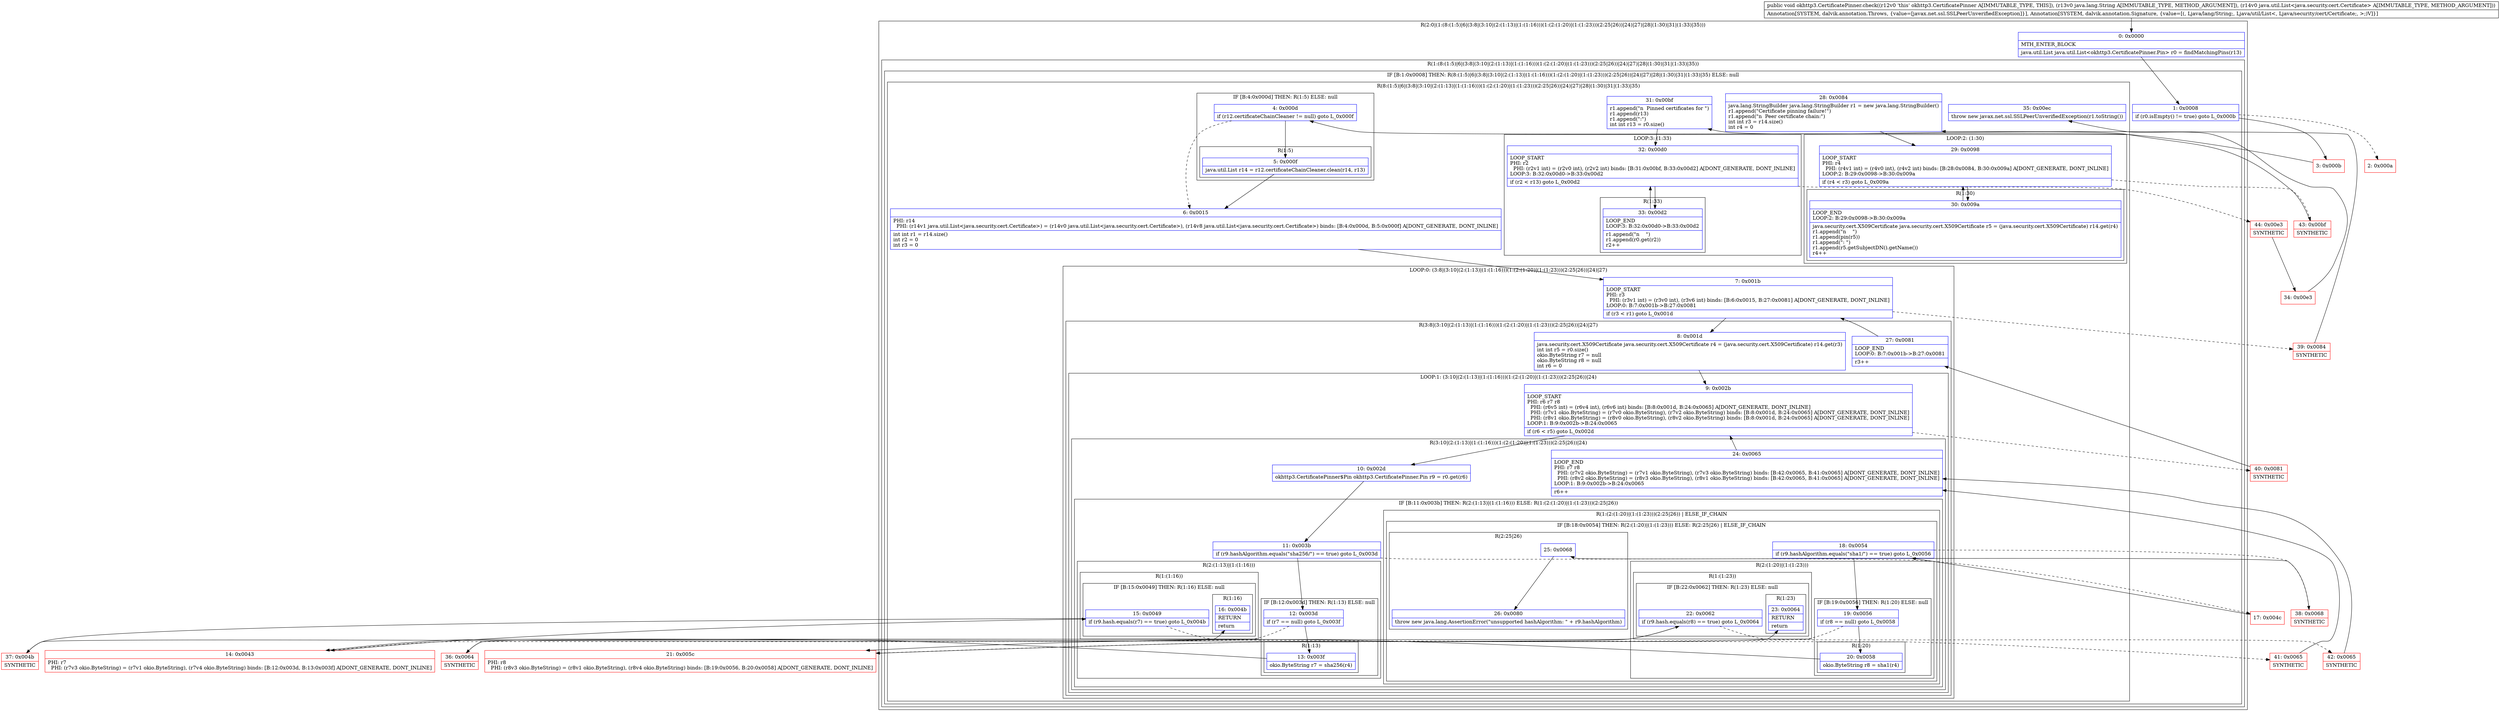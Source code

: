 digraph "CFG forokhttp3.CertificatePinner.check(Ljava\/lang\/String;Ljava\/util\/List;)V" {
subgraph cluster_Region_929257154 {
label = "R(2:0|(1:(8:(1:5)|6|(3:8|(3:10|(2:(1:13)|(1:(1:16)))(1:(2:(1:20)|(1:(1:23)))(2:25|26))|24)|27)|28|(1:30)|31|(1:33)|35)))";
node [shape=record,color=blue];
Node_0 [shape=record,label="{0\:\ 0x0000|MTH_ENTER_BLOCK\l|java.util.List java.util.List\<okhttp3.CertificatePinner.Pin\> r0 = findMatchingPins(r13)\l}"];
subgraph cluster_Region_897153148 {
label = "R(1:(8:(1:5)|6|(3:8|(3:10|(2:(1:13)|(1:(1:16)))(1:(2:(1:20)|(1:(1:23)))(2:25|26))|24)|27)|28|(1:30)|31|(1:33)|35))";
node [shape=record,color=blue];
subgraph cluster_IfRegion_978172753 {
label = "IF [B:1:0x0008] THEN: R(8:(1:5)|6|(3:8|(3:10|(2:(1:13)|(1:(1:16)))(1:(2:(1:20)|(1:(1:23)))(2:25|26))|24)|27)|28|(1:30)|31|(1:33)|35) ELSE: null";
node [shape=record,color=blue];
Node_1 [shape=record,label="{1\:\ 0x0008|if (r0.isEmpty() != true) goto L_0x000b\l}"];
subgraph cluster_Region_1020809610 {
label = "R(8:(1:5)|6|(3:8|(3:10|(2:(1:13)|(1:(1:16)))(1:(2:(1:20)|(1:(1:23)))(2:25|26))|24)|27)|28|(1:30)|31|(1:33)|35)";
node [shape=record,color=blue];
subgraph cluster_IfRegion_1972991438 {
label = "IF [B:4:0x000d] THEN: R(1:5) ELSE: null";
node [shape=record,color=blue];
Node_4 [shape=record,label="{4\:\ 0x000d|if (r12.certificateChainCleaner != null) goto L_0x000f\l}"];
subgraph cluster_Region_465603526 {
label = "R(1:5)";
node [shape=record,color=blue];
Node_5 [shape=record,label="{5\:\ 0x000f|java.util.List r14 = r12.certificateChainCleaner.clean(r14, r13)\l}"];
}
}
Node_6 [shape=record,label="{6\:\ 0x0015|PHI: r14 \l  PHI: (r14v1 java.util.List\<java.security.cert.Certificate\>) = (r14v0 java.util.List\<java.security.cert.Certificate\>), (r14v8 java.util.List\<java.security.cert.Certificate\>) binds: [B:4:0x000d, B:5:0x000f] A[DONT_GENERATE, DONT_INLINE]\l|int int r1 = r14.size()\lint r2 = 0\lint r3 = 0\l}"];
subgraph cluster_LoopRegion_1210025561 {
label = "LOOP:0: (3:8|(3:10|(2:(1:13)|(1:(1:16)))(1:(2:(1:20)|(1:(1:23)))(2:25|26))|24)|27)";
node [shape=record,color=blue];
Node_7 [shape=record,label="{7\:\ 0x001b|LOOP_START\lPHI: r3 \l  PHI: (r3v1 int) = (r3v0 int), (r3v6 int) binds: [B:6:0x0015, B:27:0x0081] A[DONT_GENERATE, DONT_INLINE]\lLOOP:0: B:7:0x001b\-\>B:27:0x0081\l|if (r3 \< r1) goto L_0x001d\l}"];
subgraph cluster_Region_1154284820 {
label = "R(3:8|(3:10|(2:(1:13)|(1:(1:16)))(1:(2:(1:20)|(1:(1:23)))(2:25|26))|24)|27)";
node [shape=record,color=blue];
Node_8 [shape=record,label="{8\:\ 0x001d|java.security.cert.X509Certificate java.security.cert.X509Certificate r4 = (java.security.cert.X509Certificate) r14.get(r3)\lint int r5 = r0.size()\lokio.ByteString r7 = null\lokio.ByteString r8 = null\lint r6 = 0\l}"];
subgraph cluster_LoopRegion_365462173 {
label = "LOOP:1: (3:10|(2:(1:13)|(1:(1:16)))(1:(2:(1:20)|(1:(1:23)))(2:25|26))|24)";
node [shape=record,color=blue];
Node_9 [shape=record,label="{9\:\ 0x002b|LOOP_START\lPHI: r6 r7 r8 \l  PHI: (r6v5 int) = (r6v4 int), (r6v6 int) binds: [B:8:0x001d, B:24:0x0065] A[DONT_GENERATE, DONT_INLINE]\l  PHI: (r7v1 okio.ByteString) = (r7v0 okio.ByteString), (r7v2 okio.ByteString) binds: [B:8:0x001d, B:24:0x0065] A[DONT_GENERATE, DONT_INLINE]\l  PHI: (r8v1 okio.ByteString) = (r8v0 okio.ByteString), (r8v2 okio.ByteString) binds: [B:8:0x001d, B:24:0x0065] A[DONT_GENERATE, DONT_INLINE]\lLOOP:1: B:9:0x002b\-\>B:24:0x0065\l|if (r6 \< r5) goto L_0x002d\l}"];
subgraph cluster_Region_295747642 {
label = "R(3:10|(2:(1:13)|(1:(1:16)))(1:(2:(1:20)|(1:(1:23)))(2:25|26))|24)";
node [shape=record,color=blue];
Node_10 [shape=record,label="{10\:\ 0x002d|okhttp3.CertificatePinner$Pin okhttp3.CertificatePinner.Pin r9 = r0.get(r6)\l}"];
subgraph cluster_IfRegion_1641235342 {
label = "IF [B:11:0x003b] THEN: R(2:(1:13)|(1:(1:16))) ELSE: R(1:(2:(1:20)|(1:(1:23)))(2:25|26))";
node [shape=record,color=blue];
Node_11 [shape=record,label="{11\:\ 0x003b|if (r9.hashAlgorithm.equals(\"sha256\/\") == true) goto L_0x003d\l}"];
subgraph cluster_Region_1130827078 {
label = "R(2:(1:13)|(1:(1:16)))";
node [shape=record,color=blue];
subgraph cluster_IfRegion_954769582 {
label = "IF [B:12:0x003d] THEN: R(1:13) ELSE: null";
node [shape=record,color=blue];
Node_12 [shape=record,label="{12\:\ 0x003d|if (r7 == null) goto L_0x003f\l}"];
subgraph cluster_Region_968718228 {
label = "R(1:13)";
node [shape=record,color=blue];
Node_13 [shape=record,label="{13\:\ 0x003f|okio.ByteString r7 = sha256(r4)\l}"];
}
}
subgraph cluster_Region_1034106830 {
label = "R(1:(1:16))";
node [shape=record,color=blue];
subgraph cluster_IfRegion_1790669296 {
label = "IF [B:15:0x0049] THEN: R(1:16) ELSE: null";
node [shape=record,color=blue];
Node_15 [shape=record,label="{15\:\ 0x0049|if (r9.hash.equals(r7) == true) goto L_0x004b\l}"];
subgraph cluster_Region_53088945 {
label = "R(1:16)";
node [shape=record,color=blue];
Node_16 [shape=record,label="{16\:\ 0x004b|RETURN\l|return\l}"];
}
}
}
}
subgraph cluster_Region_480982953 {
label = "R(1:(2:(1:20)|(1:(1:23)))(2:25|26)) | ELSE_IF_CHAIN\l";
node [shape=record,color=blue];
subgraph cluster_IfRegion_1347848885 {
label = "IF [B:18:0x0054] THEN: R(2:(1:20)|(1:(1:23))) ELSE: R(2:25|26) | ELSE_IF_CHAIN\l";
node [shape=record,color=blue];
Node_18 [shape=record,label="{18\:\ 0x0054|if (r9.hashAlgorithm.equals(\"sha1\/\") == true) goto L_0x0056\l}"];
subgraph cluster_Region_1734149191 {
label = "R(2:(1:20)|(1:(1:23)))";
node [shape=record,color=blue];
subgraph cluster_IfRegion_1297011238 {
label = "IF [B:19:0x0056] THEN: R(1:20) ELSE: null";
node [shape=record,color=blue];
Node_19 [shape=record,label="{19\:\ 0x0056|if (r8 == null) goto L_0x0058\l}"];
subgraph cluster_Region_804328573 {
label = "R(1:20)";
node [shape=record,color=blue];
Node_20 [shape=record,label="{20\:\ 0x0058|okio.ByteString r8 = sha1(r4)\l}"];
}
}
subgraph cluster_Region_1139032613 {
label = "R(1:(1:23))";
node [shape=record,color=blue];
subgraph cluster_IfRegion_474185080 {
label = "IF [B:22:0x0062] THEN: R(1:23) ELSE: null";
node [shape=record,color=blue];
Node_22 [shape=record,label="{22\:\ 0x0062|if (r9.hash.equals(r8) == true) goto L_0x0064\l}"];
subgraph cluster_Region_268988274 {
label = "R(1:23)";
node [shape=record,color=blue];
Node_23 [shape=record,label="{23\:\ 0x0064|RETURN\l|return\l}"];
}
}
}
}
subgraph cluster_Region_1798483323 {
label = "R(2:25|26)";
node [shape=record,color=blue];
Node_25 [shape=record,label="{25\:\ 0x0068}"];
Node_26 [shape=record,label="{26\:\ 0x0080|throw new java.lang.AssertionError(\"unsupported hashAlgorithm: \" + r9.hashAlgorithm)\l}"];
}
}
}
}
Node_24 [shape=record,label="{24\:\ 0x0065|LOOP_END\lPHI: r7 r8 \l  PHI: (r7v2 okio.ByteString) = (r7v1 okio.ByteString), (r7v3 okio.ByteString) binds: [B:42:0x0065, B:41:0x0065] A[DONT_GENERATE, DONT_INLINE]\l  PHI: (r8v2 okio.ByteString) = (r8v3 okio.ByteString), (r8v1 okio.ByteString) binds: [B:42:0x0065, B:41:0x0065] A[DONT_GENERATE, DONT_INLINE]\lLOOP:1: B:9:0x002b\-\>B:24:0x0065\l|r6++\l}"];
}
}
Node_27 [shape=record,label="{27\:\ 0x0081|LOOP_END\lLOOP:0: B:7:0x001b\-\>B:27:0x0081\l|r3++\l}"];
}
}
Node_28 [shape=record,label="{28\:\ 0x0084|java.lang.StringBuilder java.lang.StringBuilder r1 = new java.lang.StringBuilder()\lr1.append(\"Certificate pinning failure!\")\lr1.append(\"n  Peer certificate chain:\")\lint int r3 = r14.size()\lint r4 = 0\l}"];
subgraph cluster_LoopRegion_228853047 {
label = "LOOP:2: (1:30)";
node [shape=record,color=blue];
Node_29 [shape=record,label="{29\:\ 0x0098|LOOP_START\lPHI: r4 \l  PHI: (r4v1 int) = (r4v0 int), (r4v2 int) binds: [B:28:0x0084, B:30:0x009a] A[DONT_GENERATE, DONT_INLINE]\lLOOP:2: B:29:0x0098\-\>B:30:0x009a\l|if (r4 \< r3) goto L_0x009a\l}"];
subgraph cluster_Region_562257934 {
label = "R(1:30)";
node [shape=record,color=blue];
Node_30 [shape=record,label="{30\:\ 0x009a|LOOP_END\lLOOP:2: B:29:0x0098\-\>B:30:0x009a\l|java.security.cert.X509Certificate java.security.cert.X509Certificate r5 = (java.security.cert.X509Certificate) r14.get(r4)\lr1.append(\"n    \")\lr1.append(pin(r5))\lr1.append(\": \")\lr1.append(r5.getSubjectDN().getName())\lr4++\l}"];
}
}
Node_31 [shape=record,label="{31\:\ 0x00bf|r1.append(\"n  Pinned certificates for \")\lr1.append(r13)\lr1.append(\":\")\lint int r13 = r0.size()\l}"];
subgraph cluster_LoopRegion_1604922992 {
label = "LOOP:3: (1:33)";
node [shape=record,color=blue];
Node_32 [shape=record,label="{32\:\ 0x00d0|LOOP_START\lPHI: r2 \l  PHI: (r2v1 int) = (r2v0 int), (r2v2 int) binds: [B:31:0x00bf, B:33:0x00d2] A[DONT_GENERATE, DONT_INLINE]\lLOOP:3: B:32:0x00d0\-\>B:33:0x00d2\l|if (r2 \< r13) goto L_0x00d2\l}"];
subgraph cluster_Region_1796792947 {
label = "R(1:33)";
node [shape=record,color=blue];
Node_33 [shape=record,label="{33\:\ 0x00d2|LOOP_END\lLOOP:3: B:32:0x00d0\-\>B:33:0x00d2\l|r1.append(\"n    \")\lr1.append(r0.get(r2))\lr2++\l}"];
}
}
Node_35 [shape=record,label="{35\:\ 0x00ec|throw new javax.net.ssl.SSLPeerUnverifiedException(r1.toString())\l}"];
}
}
}
}
Node_2 [shape=record,color=red,label="{2\:\ 0x000a}"];
Node_3 [shape=record,color=red,label="{3\:\ 0x000b}"];
Node_14 [shape=record,color=red,label="{14\:\ 0x0043|PHI: r7 \l  PHI: (r7v3 okio.ByteString) = (r7v1 okio.ByteString), (r7v4 okio.ByteString) binds: [B:12:0x003d, B:13:0x003f] A[DONT_GENERATE, DONT_INLINE]\l}"];
Node_17 [shape=record,color=red,label="{17\:\ 0x004c}"];
Node_21 [shape=record,color=red,label="{21\:\ 0x005c|PHI: r8 \l  PHI: (r8v3 okio.ByteString) = (r8v1 okio.ByteString), (r8v4 okio.ByteString) binds: [B:19:0x0056, B:20:0x0058] A[DONT_GENERATE, DONT_INLINE]\l}"];
Node_34 [shape=record,color=red,label="{34\:\ 0x00e3}"];
Node_36 [shape=record,color=red,label="{36\:\ 0x0064|SYNTHETIC\l}"];
Node_37 [shape=record,color=red,label="{37\:\ 0x004b|SYNTHETIC\l}"];
Node_38 [shape=record,color=red,label="{38\:\ 0x0068|SYNTHETIC\l}"];
Node_39 [shape=record,color=red,label="{39\:\ 0x0084|SYNTHETIC\l}"];
Node_40 [shape=record,color=red,label="{40\:\ 0x0081|SYNTHETIC\l}"];
Node_41 [shape=record,color=red,label="{41\:\ 0x0065|SYNTHETIC\l}"];
Node_42 [shape=record,color=red,label="{42\:\ 0x0065|SYNTHETIC\l}"];
Node_43 [shape=record,color=red,label="{43\:\ 0x00bf|SYNTHETIC\l}"];
Node_44 [shape=record,color=red,label="{44\:\ 0x00e3|SYNTHETIC\l}"];
MethodNode[shape=record,label="{public void okhttp3.CertificatePinner.check((r12v0 'this' okhttp3.CertificatePinner A[IMMUTABLE_TYPE, THIS]), (r13v0 java.lang.String A[IMMUTABLE_TYPE, METHOD_ARGUMENT]), (r14v0 java.util.List\<java.security.cert.Certificate\> A[IMMUTABLE_TYPE, METHOD_ARGUMENT]))  | Annotation[SYSTEM, dalvik.annotation.Throws, \{value=[javax.net.ssl.SSLPeerUnverifiedException]\}], Annotation[SYSTEM, dalvik.annotation.Signature, \{value=[(, Ljava\/lang\/String;, Ljava\/util\/List\<, Ljava\/security\/cert\/Certificate;, \>;)V]\}]\l}"];
MethodNode -> Node_0;
Node_0 -> Node_1;
Node_1 -> Node_2[style=dashed];
Node_1 -> Node_3;
Node_4 -> Node_5;
Node_4 -> Node_6[style=dashed];
Node_5 -> Node_6;
Node_6 -> Node_7;
Node_7 -> Node_8;
Node_7 -> Node_39[style=dashed];
Node_8 -> Node_9;
Node_9 -> Node_10;
Node_9 -> Node_40[style=dashed];
Node_10 -> Node_11;
Node_11 -> Node_12;
Node_11 -> Node_17[style=dashed];
Node_12 -> Node_13;
Node_12 -> Node_14[style=dashed];
Node_13 -> Node_14;
Node_15 -> Node_37;
Node_15 -> Node_41[style=dashed];
Node_18 -> Node_19;
Node_18 -> Node_38[style=dashed];
Node_19 -> Node_20;
Node_19 -> Node_21[style=dashed];
Node_20 -> Node_21;
Node_22 -> Node_36;
Node_22 -> Node_42[style=dashed];
Node_25 -> Node_26;
Node_24 -> Node_9;
Node_27 -> Node_7;
Node_28 -> Node_29;
Node_29 -> Node_30;
Node_29 -> Node_43[style=dashed];
Node_30 -> Node_29;
Node_31 -> Node_32;
Node_32 -> Node_33;
Node_32 -> Node_44[style=dashed];
Node_33 -> Node_32;
Node_3 -> Node_4;
Node_14 -> Node_15;
Node_17 -> Node_18;
Node_21 -> Node_22;
Node_34 -> Node_35;
Node_36 -> Node_23;
Node_37 -> Node_16;
Node_38 -> Node_25;
Node_39 -> Node_28;
Node_40 -> Node_27;
Node_41 -> Node_24;
Node_42 -> Node_24;
Node_43 -> Node_31;
Node_44 -> Node_34;
}

